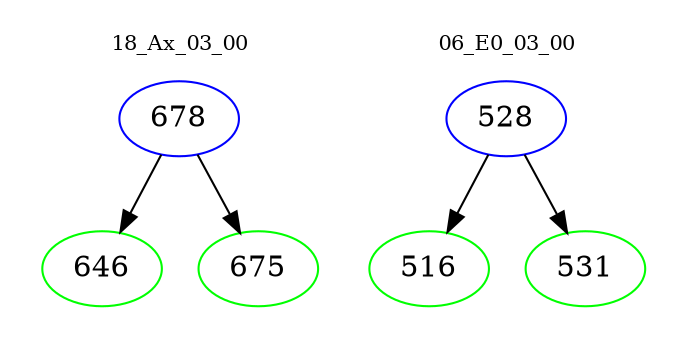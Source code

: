 digraph{
subgraph cluster_0 {
color = white
label = "18_Ax_03_00";
fontsize=10;
T0_678 [label="678", color="blue"]
T0_678 -> T0_646 [color="black"]
T0_646 [label="646", color="green"]
T0_678 -> T0_675 [color="black"]
T0_675 [label="675", color="green"]
}
subgraph cluster_1 {
color = white
label = "06_E0_03_00";
fontsize=10;
T1_528 [label="528", color="blue"]
T1_528 -> T1_516 [color="black"]
T1_516 [label="516", color="green"]
T1_528 -> T1_531 [color="black"]
T1_531 [label="531", color="green"]
}
}
